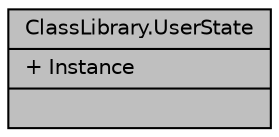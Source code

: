 digraph "ClassLibrary.UserState"
{
 // INTERACTIVE_SVG=YES
 // LATEX_PDF_SIZE
  edge [fontname="Helvetica",fontsize="10",labelfontname="Helvetica",labelfontsize="10"];
  node [fontname="Helvetica",fontsize="10",shape=record];
  Node1 [label="{ClassLibrary.UserState\n|+ Instance\l|}",height=0.2,width=0.4,color="black", fillcolor="grey75", style="filled", fontcolor="black",tooltip=" "];
}
